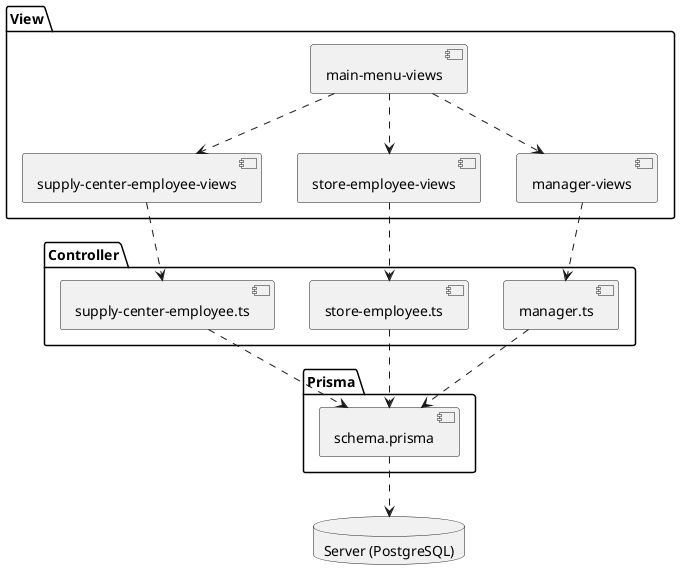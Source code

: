 @startuml component

package "Controller" {
    component "manager.ts" as manager
    component "store-employee.ts" as storeEmployee
    component "supply-center-employee.ts" as supplyCenterEmployee
}

package "View" {
    component "manager-views" as managerView
    component "store-employee-views" as storeEmployeeView
    component "supply-center-employee-views" as supplyCenterEmployeeView
    component "main-menu-views" as mainMenuView
}

package "Prisma" {
    component schema.prisma
}

database "Server (PostgreSQL)" as Server

schema.prisma ..> Server

supplyCenterEmployeeView ..> supplyCenterEmployee
managerView ..> manager
storeEmployeeView ..> storeEmployee
storeEmployee ..> schema.prisma
manager ..> schema.prisma
supplyCenterEmployee ..> schema.prisma
mainMenuView ..> storeEmployeeView
mainMenuView ..> managerView
mainMenuView ..> supplyCenterEmployeeView

@enduml